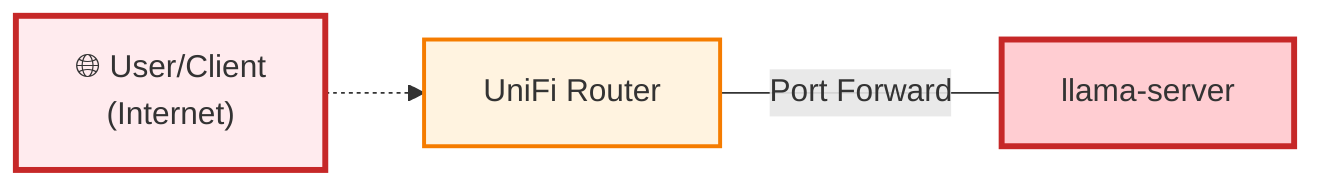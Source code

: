graph LR
    Internet["🌐 User/Client<br/>(Internet)"]
    Router["UniFi Router"]
    Llama["llama-server"]
    
    Internet -.-> Router
    Router --- | Port Forward | Llama
    
    style Internet fill:#ffebee,stroke:#c62828,stroke-width:3px
    style Router fill:#fff3e0,stroke:#f57c00,stroke-width:2px
    style Llama fill:#ffcdd2,stroke:#c62828,stroke-width:3px